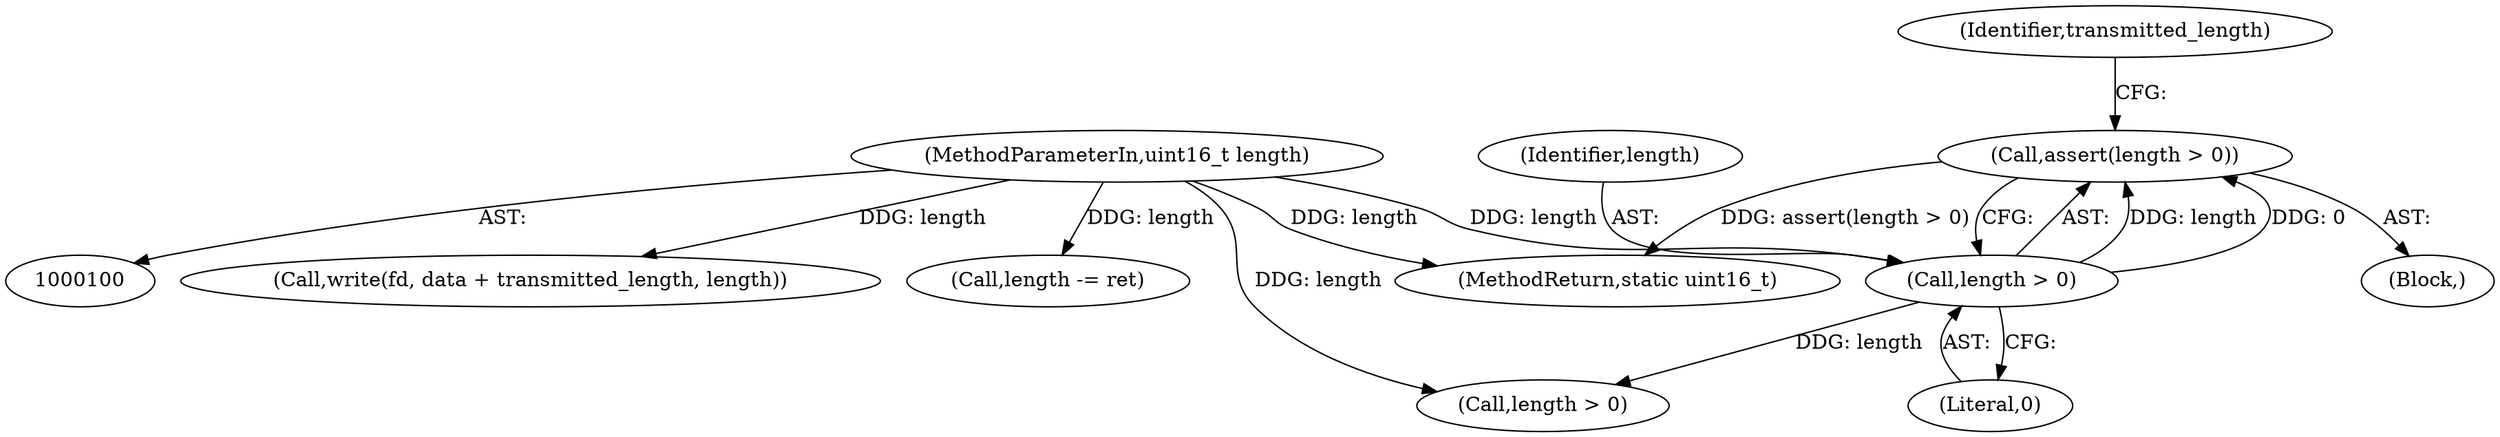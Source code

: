digraph "0_Android_472271b153c5dc53c28beac55480a8d8434b2d5c_54@API" {
"1000109" [label="(Call,assert(length > 0))"];
"1000110" [label="(Call,length > 0)"];
"1000103" [label="(MethodParameterIn,uint16_t length)"];
"1000109" [label="(Call,assert(length > 0))"];
"1000125" [label="(Call,write(fd, data + transmitted_length, length))"];
"1000115" [label="(Identifier,transmitted_length)"];
"1000156" [label="(MethodReturn,static uint16_t)"];
"1000103" [label="(MethodParameterIn,uint16_t length)"];
"1000112" [label="(Literal,0)"];
"1000111" [label="(Identifier,length)"];
"1000110" [label="(Call,length > 0)"];
"1000104" [label="(Block,)"];
"1000150" [label="(Call,length -= ret)"];
"1000118" [label="(Call,length > 0)"];
"1000109" -> "1000104"  [label="AST: "];
"1000109" -> "1000110"  [label="CFG: "];
"1000110" -> "1000109"  [label="AST: "];
"1000115" -> "1000109"  [label="CFG: "];
"1000109" -> "1000156"  [label="DDG: assert(length > 0)"];
"1000110" -> "1000109"  [label="DDG: length"];
"1000110" -> "1000109"  [label="DDG: 0"];
"1000110" -> "1000112"  [label="CFG: "];
"1000111" -> "1000110"  [label="AST: "];
"1000112" -> "1000110"  [label="AST: "];
"1000103" -> "1000110"  [label="DDG: length"];
"1000110" -> "1000118"  [label="DDG: length"];
"1000103" -> "1000100"  [label="AST: "];
"1000103" -> "1000156"  [label="DDG: length"];
"1000103" -> "1000118"  [label="DDG: length"];
"1000103" -> "1000125"  [label="DDG: length"];
"1000103" -> "1000150"  [label="DDG: length"];
}
